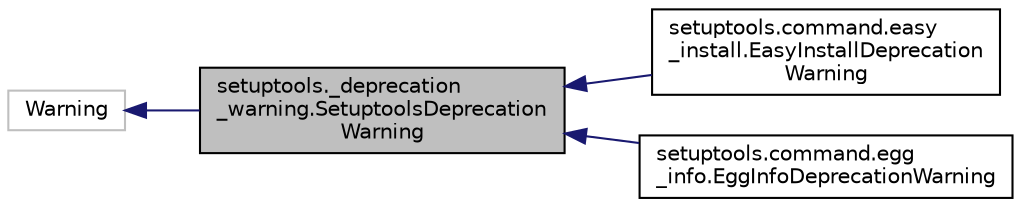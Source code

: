 digraph "setuptools._deprecation_warning.SetuptoolsDeprecationWarning"
{
 // LATEX_PDF_SIZE
  edge [fontname="Helvetica",fontsize="10",labelfontname="Helvetica",labelfontsize="10"];
  node [fontname="Helvetica",fontsize="10",shape=record];
  rankdir="LR";
  Node1 [label="setuptools._deprecation\l_warning.SetuptoolsDeprecation\lWarning",height=0.2,width=0.4,color="black", fillcolor="grey75", style="filled", fontcolor="black",tooltip=" "];
  Node2 -> Node1 [dir="back",color="midnightblue",fontsize="10",style="solid"];
  Node2 [label="Warning",height=0.2,width=0.4,color="grey75", fillcolor="white", style="filled",tooltip=" "];
  Node1 -> Node3 [dir="back",color="midnightblue",fontsize="10",style="solid"];
  Node3 [label="setuptools.command.easy\l_install.EasyInstallDeprecation\lWarning",height=0.2,width=0.4,color="black", fillcolor="white", style="filled",URL="$classsetuptools_1_1command_1_1easy__install_1_1_easy_install_deprecation_warning.html",tooltip=" "];
  Node1 -> Node4 [dir="back",color="midnightblue",fontsize="10",style="solid"];
  Node4 [label="setuptools.command.egg\l_info.EggInfoDeprecationWarning",height=0.2,width=0.4,color="black", fillcolor="white", style="filled",URL="$classsetuptools_1_1command_1_1egg__info_1_1_egg_info_deprecation_warning.html",tooltip=" "];
}
